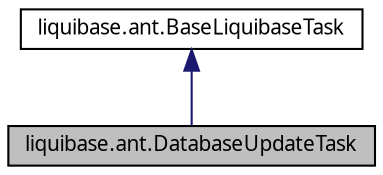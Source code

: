 digraph G
{
  edge [fontname="FreeSans.ttf",fontsize=10,labelfontname="FreeSans.ttf",labelfontsize=10];
  node [fontname="FreeSans.ttf",fontsize=10,shape=record];
  Node1 [label="liquibase.ant.DatabaseUpdateTask",height=0.2,width=0.4,color="black", fillcolor="grey75", style="filled" fontcolor="black"];
  Node2 -> Node1 [dir=back,color="midnightblue",fontsize=10,style="solid",fontname="FreeSans.ttf"];
  Node2 [label="liquibase.ant.BaseLiquibaseTask",height=0.2,width=0.4,color="black", fillcolor="white", style="filled",URL="$classliquibase_1_1ant_1_1_base_liquibase_task.html",tooltip="Base class for all Ant LiquiBase tasks."];
}
